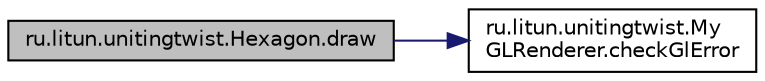 digraph "ru.litun.unitingtwist.Hexagon.draw"
{
  edge [fontname="Helvetica",fontsize="10",labelfontname="Helvetica",labelfontsize="10"];
  node [fontname="Helvetica",fontsize="10",shape=record];
  rankdir="LR";
  Node6 [label="ru.litun.unitingtwist.Hexagon.draw",height=0.2,width=0.4,color="black", fillcolor="grey75", style="filled", fontcolor="black"];
  Node6 -> Node7 [color="midnightblue",fontsize="10",style="solid"];
  Node7 [label="ru.litun.unitingtwist.My\lGLRenderer.checkGlError",height=0.2,width=0.4,color="black", fillcolor="white", style="filled",URL="$classru_1_1litun_1_1unitingtwist_1_1_my_g_l_renderer.html#a9404e06c0be8ed282137314ddd678c90"];
}
